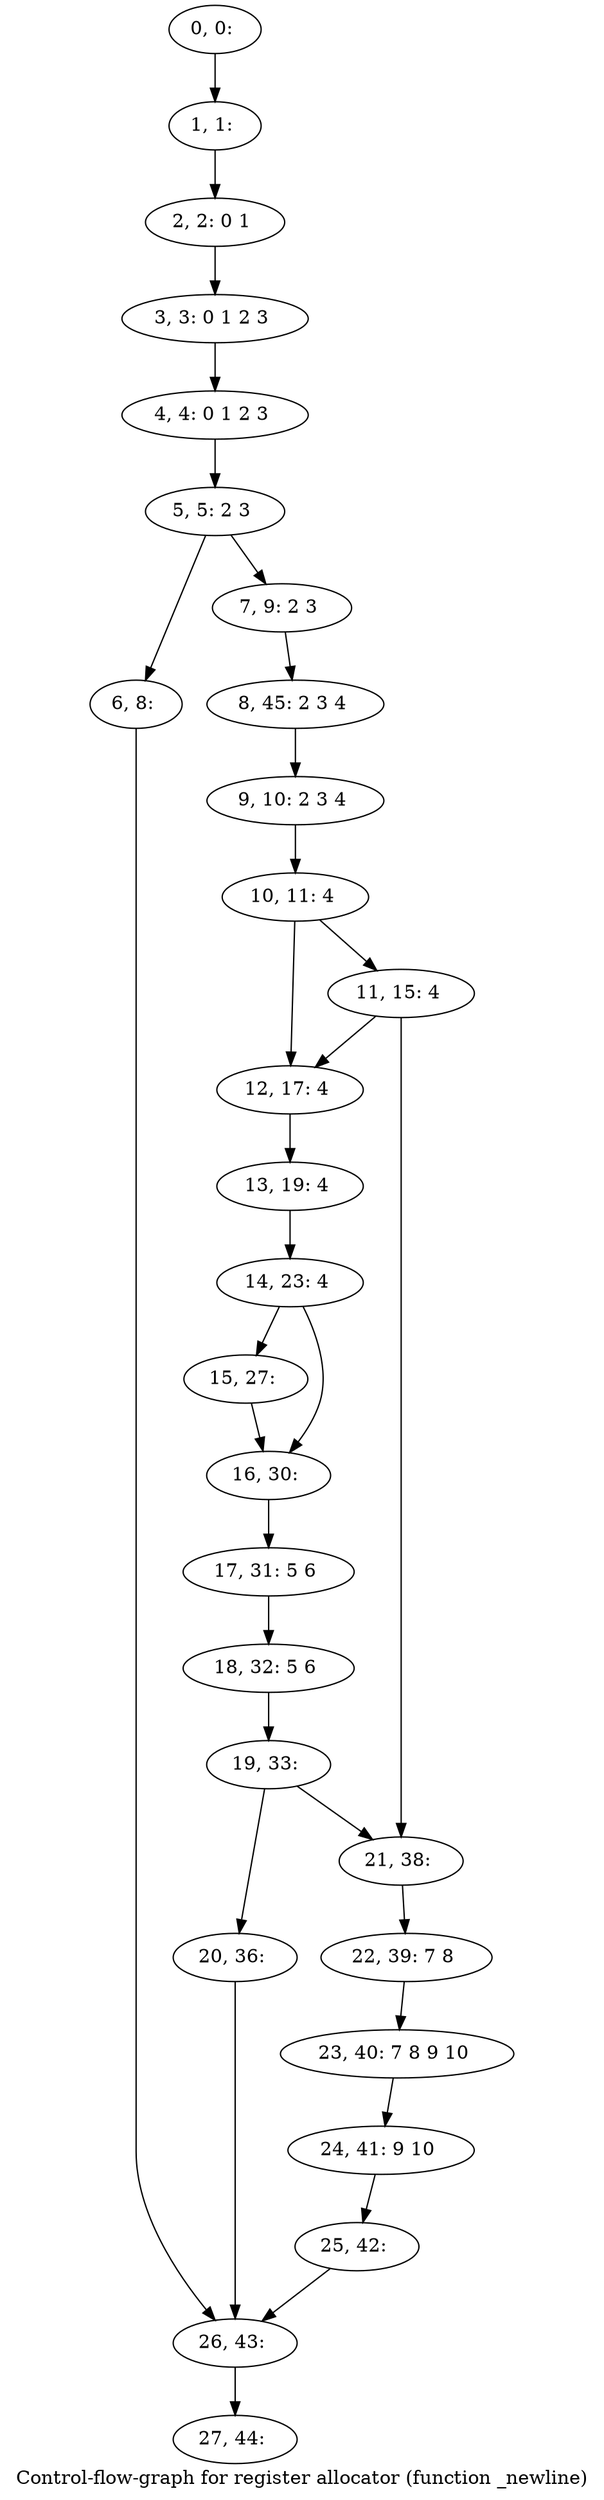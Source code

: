 digraph G {
graph [label="Control-flow-graph for register allocator (function _newline)"]
0[label="0, 0: "];
1[label="1, 1: "];
2[label="2, 2: 0 1 "];
3[label="3, 3: 0 1 2 3 "];
4[label="4, 4: 0 1 2 3 "];
5[label="5, 5: 2 3 "];
6[label="6, 8: "];
7[label="7, 9: 2 3 "];
8[label="8, 45: 2 3 4 "];
9[label="9, 10: 2 3 4 "];
10[label="10, 11: 4 "];
11[label="11, 15: 4 "];
12[label="12, 17: 4 "];
13[label="13, 19: 4 "];
14[label="14, 23: 4 "];
15[label="15, 27: "];
16[label="16, 30: "];
17[label="17, 31: 5 6 "];
18[label="18, 32: 5 6 "];
19[label="19, 33: "];
20[label="20, 36: "];
21[label="21, 38: "];
22[label="22, 39: 7 8 "];
23[label="23, 40: 7 8 9 10 "];
24[label="24, 41: 9 10 "];
25[label="25, 42: "];
26[label="26, 43: "];
27[label="27, 44: "];
0->1 ;
1->2 ;
2->3 ;
3->4 ;
4->5 ;
5->6 ;
5->7 ;
6->26 ;
7->8 ;
8->9 ;
9->10 ;
10->11 ;
10->12 ;
11->12 ;
11->21 ;
12->13 ;
13->14 ;
14->15 ;
14->16 ;
15->16 ;
16->17 ;
17->18 ;
18->19 ;
19->20 ;
19->21 ;
20->26 ;
21->22 ;
22->23 ;
23->24 ;
24->25 ;
25->26 ;
26->27 ;
}
